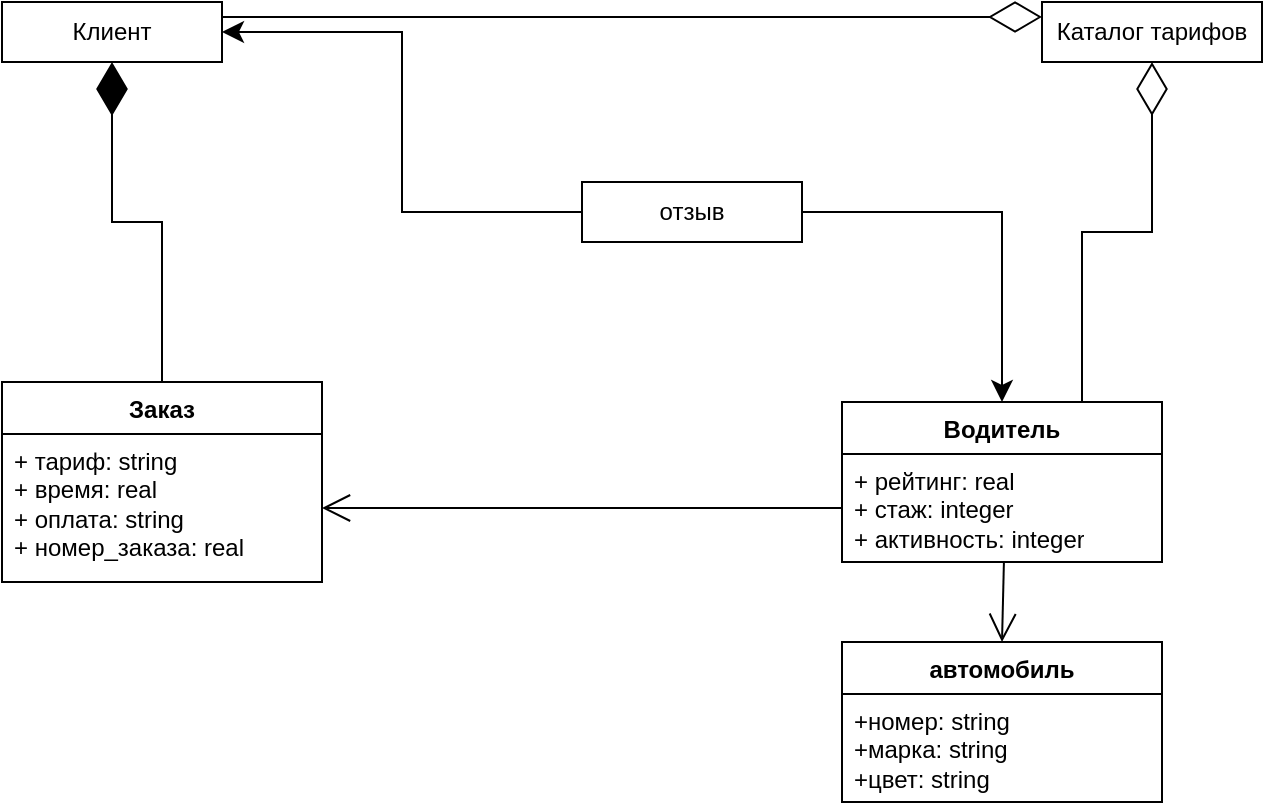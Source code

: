 <mxfile version="28.2.7">
  <diagram name="Страница — 1" id="2Aynp1J-KnPa_K6e3KvE">
    <mxGraphModel dx="1378" dy="848" grid="0" gridSize="10" guides="1" tooltips="1" connect="1" arrows="1" fold="1" page="1" pageScale="1" pageWidth="827" pageHeight="1169" math="0" shadow="0">
      <root>
        <mxCell id="0" />
        <mxCell id="1" parent="0" />
        <mxCell id="sVp6P_XiY_3DIlbmjLAR-1" value="Заказ" style="swimlane;fontStyle=1;align=center;verticalAlign=top;childLayout=stackLayout;horizontal=1;startSize=26;horizontalStack=0;resizeParent=1;resizeParentMax=0;resizeLast=0;collapsible=1;marginBottom=0;whiteSpace=wrap;html=1;" parent="1" vertex="1">
          <mxGeometry x="80" y="280" width="160" height="100" as="geometry" />
        </mxCell>
        <mxCell id="sVp6P_XiY_3DIlbmjLAR-2" value="+ тариф: string&lt;div&gt;+ время: real&lt;/div&gt;&lt;div&gt;+ оплата: string&lt;/div&gt;&lt;div&gt;+ номер_заказа: real&lt;/div&gt;" style="text;strokeColor=none;fillColor=none;align=left;verticalAlign=top;spacingLeft=4;spacingRight=4;overflow=hidden;rotatable=0;points=[[0,0.5],[1,0.5]];portConstraint=eastwest;whiteSpace=wrap;html=1;" parent="sVp6P_XiY_3DIlbmjLAR-1" vertex="1">
          <mxGeometry y="26" width="160" height="74" as="geometry" />
        </mxCell>
        <mxCell id="sVp6P_XiY_3DIlbmjLAR-9" value="Клиент" style="html=1;whiteSpace=wrap;" parent="1" vertex="1">
          <mxGeometry x="80" y="90" width="110" height="30" as="geometry" />
        </mxCell>
        <mxCell id="sVp6P_XiY_3DIlbmjLAR-10" value="Каталог тарифов" style="html=1;whiteSpace=wrap;" parent="1" vertex="1">
          <mxGeometry x="600" y="90" width="110" height="30" as="geometry" />
        </mxCell>
        <mxCell id="I2ScqJ4hibTsZe91-lC4-2" style="edgeStyle=orthogonalEdgeStyle;rounded=0;orthogonalLoop=1;jettySize=auto;html=1;exitX=0;exitY=0.5;exitDx=0;exitDy=0;entryX=1;entryY=0.5;entryDx=0;entryDy=0;fontSize=12;startSize=8;endSize=8;" parent="1" source="sVp6P_XiY_3DIlbmjLAR-11" target="sVp6P_XiY_3DIlbmjLAR-9" edge="1">
          <mxGeometry relative="1" as="geometry" />
        </mxCell>
        <mxCell id="I2ScqJ4hibTsZe91-lC4-4" style="edgeStyle=orthogonalEdgeStyle;rounded=0;orthogonalLoop=1;jettySize=auto;html=1;exitX=1;exitY=0.5;exitDx=0;exitDy=0;entryX=0.5;entryY=0;entryDx=0;entryDy=0;fontSize=12;startSize=8;endSize=8;" parent="1" source="sVp6P_XiY_3DIlbmjLAR-11" target="sVp6P_XiY_3DIlbmjLAR-12" edge="1">
          <mxGeometry relative="1" as="geometry" />
        </mxCell>
        <mxCell id="sVp6P_XiY_3DIlbmjLAR-11" value="отзыв" style="html=1;whiteSpace=wrap;" parent="1" vertex="1">
          <mxGeometry x="370" y="180" width="110" height="30" as="geometry" />
        </mxCell>
        <mxCell id="sVp6P_XiY_3DIlbmjLAR-12" value="Водитель" style="swimlane;fontStyle=1;align=center;verticalAlign=top;childLayout=stackLayout;horizontal=1;startSize=26;horizontalStack=0;resizeParent=1;resizeParentMax=0;resizeLast=0;collapsible=1;marginBottom=0;whiteSpace=wrap;html=1;" parent="1" vertex="1">
          <mxGeometry x="500" y="290" width="160" height="80" as="geometry" />
        </mxCell>
        <mxCell id="sVp6P_XiY_3DIlbmjLAR-13" value="+ рейтинг: real&lt;div&gt;+ стаж: integer&lt;/div&gt;&lt;div&gt;+ активность: integer&lt;/div&gt;" style="text;strokeColor=none;fillColor=none;align=left;verticalAlign=top;spacingLeft=4;spacingRight=4;overflow=hidden;rotatable=0;points=[[0,0.5],[1,0.5]];portConstraint=eastwest;whiteSpace=wrap;html=1;" parent="sVp6P_XiY_3DIlbmjLAR-12" vertex="1">
          <mxGeometry y="26" width="160" height="54" as="geometry" />
        </mxCell>
        <mxCell id="sVp6P_XiY_3DIlbmjLAR-14" value="автомобиль" style="swimlane;fontStyle=1;align=center;verticalAlign=top;childLayout=stackLayout;horizontal=1;startSize=26;horizontalStack=0;resizeParent=1;resizeParentMax=0;resizeLast=0;collapsible=1;marginBottom=0;whiteSpace=wrap;html=1;" parent="1" vertex="1">
          <mxGeometry x="500" y="410" width="160" height="80" as="geometry" />
        </mxCell>
        <mxCell id="sVp6P_XiY_3DIlbmjLAR-15" value="+номер: string&lt;div&gt;+марка: string&lt;/div&gt;&lt;div&gt;+цвет: string&lt;/div&gt;" style="text;strokeColor=none;fillColor=none;align=left;verticalAlign=top;spacingLeft=4;spacingRight=4;overflow=hidden;rotatable=0;points=[[0,0.5],[1,0.5]];portConstraint=eastwest;whiteSpace=wrap;html=1;" parent="sVp6P_XiY_3DIlbmjLAR-14" vertex="1">
          <mxGeometry y="26" width="160" height="54" as="geometry" />
        </mxCell>
        <mxCell id="sVp6P_XiY_3DIlbmjLAR-19" value="" style="endArrow=open;endFill=1;endSize=12;html=1;rounded=0;fontSize=12;curved=1;exitX=0.506;exitY=1;exitDx=0;exitDy=0;exitPerimeter=0;entryX=0.5;entryY=0;entryDx=0;entryDy=0;" parent="1" source="sVp6P_XiY_3DIlbmjLAR-13" target="sVp6P_XiY_3DIlbmjLAR-14" edge="1">
          <mxGeometry width="160" relative="1" as="geometry">
            <mxPoint x="330" y="440" as="sourcePoint" />
            <mxPoint x="490" y="440" as="targetPoint" />
          </mxGeometry>
        </mxCell>
        <mxCell id="sVp6P_XiY_3DIlbmjLAR-20" value="" style="endArrow=open;endFill=1;endSize=12;html=1;rounded=0;fontSize=12;curved=1;exitX=0;exitY=0.5;exitDx=0;exitDy=0;entryX=1;entryY=0.5;entryDx=0;entryDy=0;" parent="1" source="sVp6P_XiY_3DIlbmjLAR-13" target="sVp6P_XiY_3DIlbmjLAR-2" edge="1">
          <mxGeometry width="160" relative="1" as="geometry">
            <mxPoint x="330" y="440" as="sourcePoint" />
            <mxPoint x="310" y="340" as="targetPoint" />
          </mxGeometry>
        </mxCell>
        <mxCell id="I2ScqJ4hibTsZe91-lC4-1" value="" style="endArrow=diamondThin;endFill=0;endSize=24;html=1;rounded=0;fontSize=12;exitX=0.75;exitY=0;exitDx=0;exitDy=0;edgeStyle=orthogonalEdgeStyle;entryX=0.5;entryY=1;entryDx=0;entryDy=0;" parent="1" source="sVp6P_XiY_3DIlbmjLAR-12" target="sVp6P_XiY_3DIlbmjLAR-10" edge="1">
          <mxGeometry width="160" relative="1" as="geometry">
            <mxPoint x="640" y="265" as="sourcePoint" />
            <mxPoint x="760" y="60" as="targetPoint" />
          </mxGeometry>
        </mxCell>
        <mxCell id="I2ScqJ4hibTsZe91-lC4-3" value="" style="endArrow=diamondThin;endFill=1;endSize=24;html=1;rounded=0;fontSize=12;entryX=0.5;entryY=1;entryDx=0;entryDy=0;exitX=0.5;exitY=0;exitDx=0;exitDy=0;edgeStyle=orthogonalEdgeStyle;" parent="1" source="sVp6P_XiY_3DIlbmjLAR-1" target="sVp6P_XiY_3DIlbmjLAR-9" edge="1">
          <mxGeometry width="160" relative="1" as="geometry">
            <mxPoint x="380" y="240" as="sourcePoint" />
            <mxPoint x="540" y="240" as="targetPoint" />
          </mxGeometry>
        </mxCell>
        <mxCell id="khdiEZABSkyJCR7zAqep-2" value="" style="endArrow=diamondThin;endFill=0;endSize=24;html=1;rounded=0;fontSize=12;curved=1;entryX=0;entryY=0.25;entryDx=0;entryDy=0;exitX=1;exitY=0.25;exitDx=0;exitDy=0;" parent="1" source="sVp6P_XiY_3DIlbmjLAR-9" target="sVp6P_XiY_3DIlbmjLAR-10" edge="1">
          <mxGeometry width="160" relative="1" as="geometry">
            <mxPoint x="200" y="98" as="sourcePoint" />
            <mxPoint x="620" y="97.5" as="targetPoint" />
          </mxGeometry>
        </mxCell>
      </root>
    </mxGraphModel>
  </diagram>
</mxfile>
